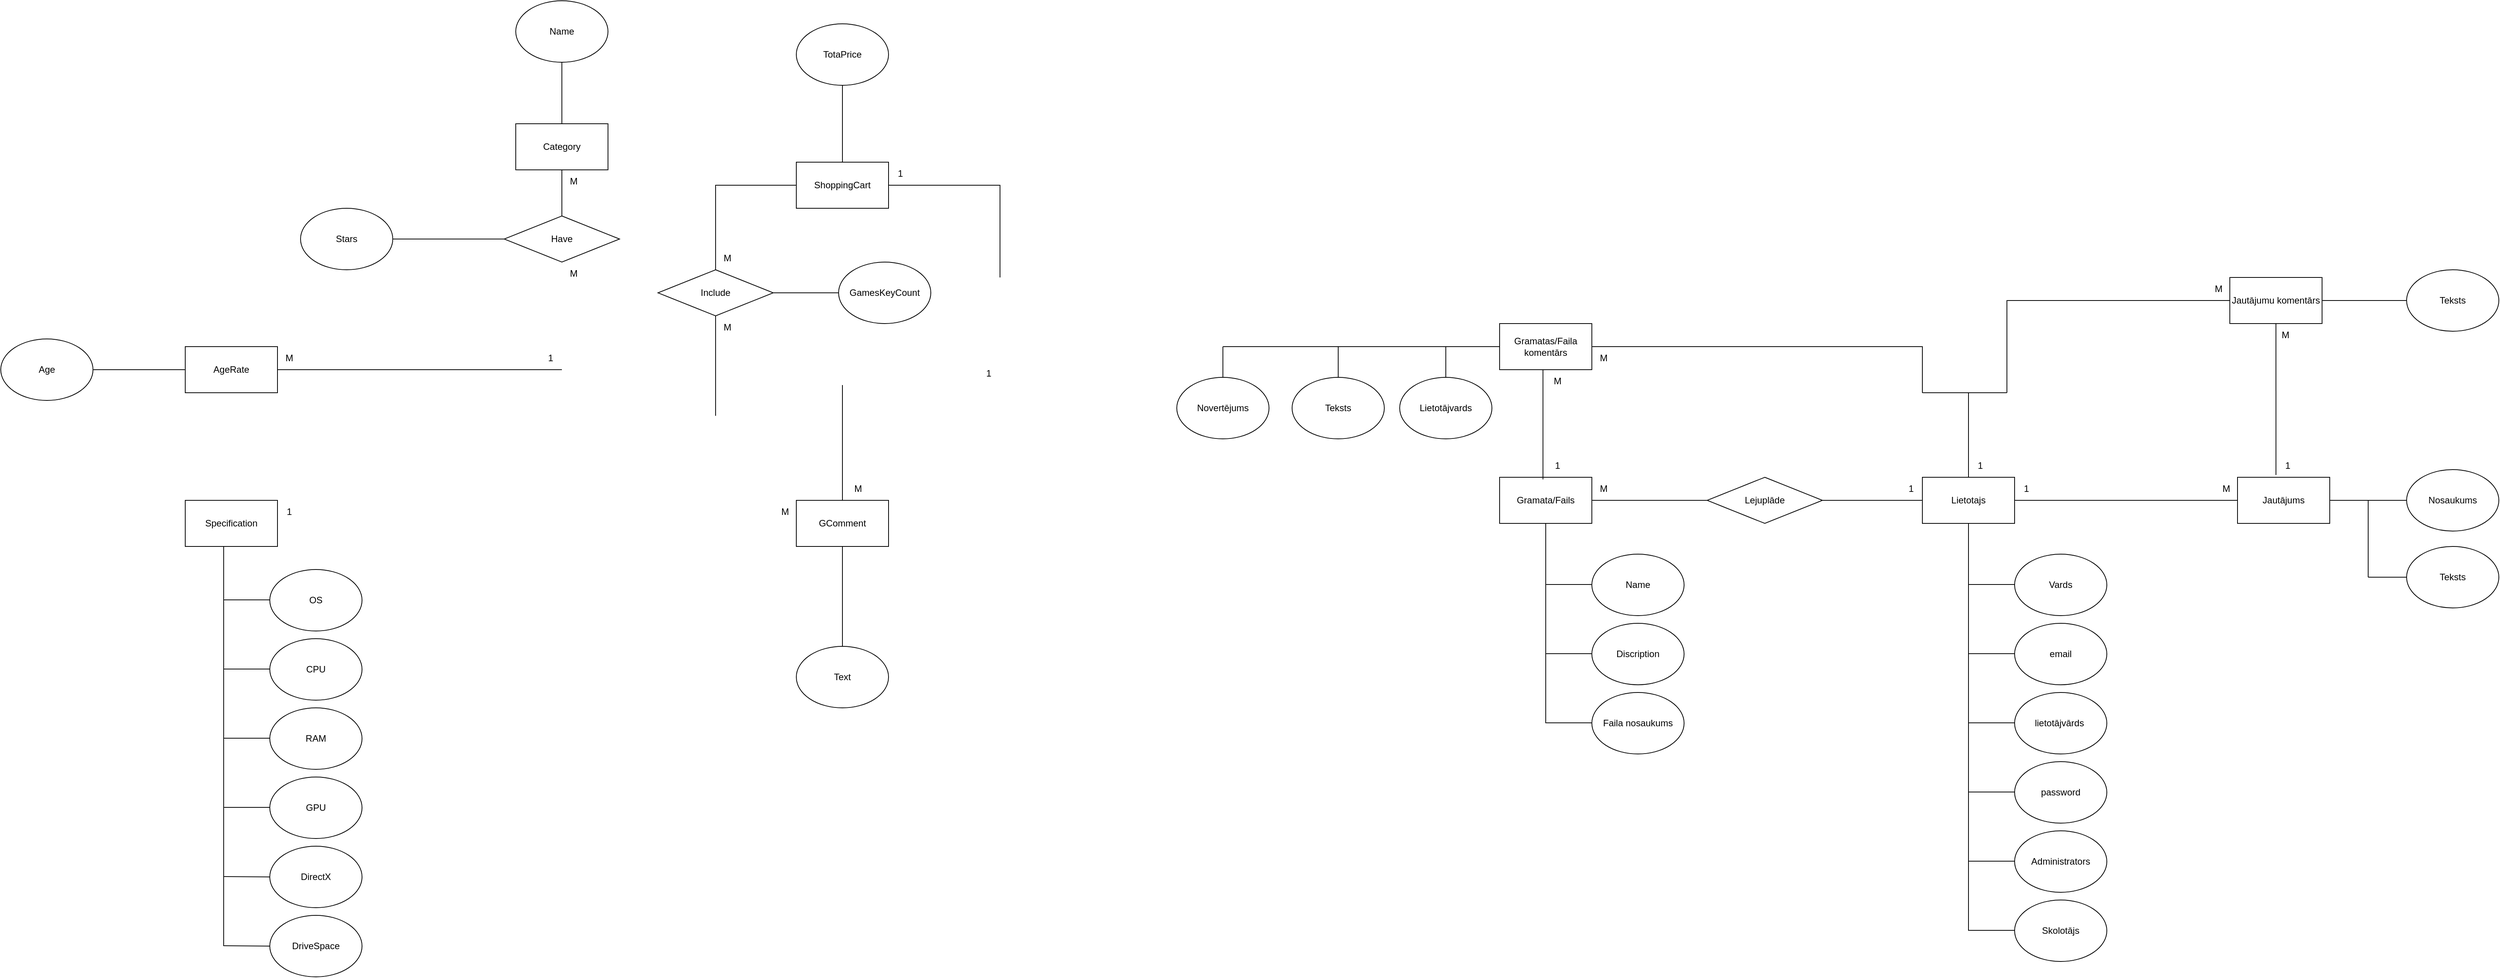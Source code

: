 <mxfile version="22.1.0" type="github">
  <diagram name="Страница — 1" id="zl32AqLXAHDdqQoyT2EN">
    <mxGraphModel dx="4036" dy="1891" grid="1" gridSize="10" guides="1" tooltips="1" connect="1" arrows="1" fold="1" page="1" pageScale="1" pageWidth="827" pageHeight="1169" math="0" shadow="0">
      <root>
        <mxCell id="0" />
        <mxCell id="1" parent="0" />
        <mxCell id="kFYqLt2y3ZUQdu_gal-k-1" value="Jautājumu komentārs" style="rounded=0;whiteSpace=wrap;html=1;" vertex="1" parent="1">
          <mxGeometry x="1160" y="130" width="120" height="60" as="geometry" />
        </mxCell>
        <mxCell id="kFYqLt2y3ZUQdu_gal-k-2" value="Jautājums" style="rounded=0;whiteSpace=wrap;html=1;" vertex="1" parent="1">
          <mxGeometry x="1170" y="390" width="120" height="60" as="geometry" />
        </mxCell>
        <mxCell id="kFYqLt2y3ZUQdu_gal-k-3" value="Gramata/Fails" style="rounded=0;whiteSpace=wrap;html=1;" vertex="1" parent="1">
          <mxGeometry x="210" y="390" width="120" height="60" as="geometry" />
        </mxCell>
        <mxCell id="kFYqLt2y3ZUQdu_gal-k-4" value="ShoppingCart" style="rounded=0;whiteSpace=wrap;html=1;" vertex="1" parent="1">
          <mxGeometry x="-705" y="-20" width="120" height="60" as="geometry" />
        </mxCell>
        <mxCell id="kFYqLt2y3ZUQdu_gal-k-5" value="Lietotajs" style="rounded=0;whiteSpace=wrap;html=1;" vertex="1" parent="1">
          <mxGeometry x="760" y="390" width="120" height="60" as="geometry" />
        </mxCell>
        <mxCell id="kFYqLt2y3ZUQdu_gal-k-6" value="Teksts" style="ellipse;whiteSpace=wrap;html=1;" vertex="1" parent="1">
          <mxGeometry x="1390" y="120" width="120" height="80" as="geometry" />
        </mxCell>
        <mxCell id="kFYqLt2y3ZUQdu_gal-k-7" value="" style="endArrow=none;html=1;rounded=0;exitX=1;exitY=0.5;exitDx=0;exitDy=0;" edge="1" parent="1" source="kFYqLt2y3ZUQdu_gal-k-1">
          <mxGeometry width="50" height="50" relative="1" as="geometry">
            <mxPoint x="1270" y="300" as="sourcePoint" />
            <mxPoint x="1390" y="160" as="targetPoint" />
          </mxGeometry>
        </mxCell>
        <mxCell id="kFYqLt2y3ZUQdu_gal-k-8" value="Nosaukums" style="ellipse;whiteSpace=wrap;html=1;" vertex="1" parent="1">
          <mxGeometry x="1390" y="380" width="120" height="80" as="geometry" />
        </mxCell>
        <mxCell id="kFYqLt2y3ZUQdu_gal-k-9" value="Teksts" style="ellipse;whiteSpace=wrap;html=1;" vertex="1" parent="1">
          <mxGeometry x="1390" y="480" width="120" height="80" as="geometry" />
        </mxCell>
        <mxCell id="kFYqLt2y3ZUQdu_gal-k-10" value="" style="endArrow=none;html=1;rounded=0;exitX=1;exitY=0.5;exitDx=0;exitDy=0;entryX=0;entryY=0.5;entryDx=0;entryDy=0;" edge="1" parent="1" source="kFYqLt2y3ZUQdu_gal-k-2">
          <mxGeometry width="50" height="50" relative="1" as="geometry">
            <mxPoint x="1270" y="560" as="sourcePoint" />
            <mxPoint x="1390" y="420" as="targetPoint" />
          </mxGeometry>
        </mxCell>
        <mxCell id="kFYqLt2y3ZUQdu_gal-k-11" value="" style="endArrow=none;html=1;rounded=0;" edge="1" parent="1">
          <mxGeometry width="50" height="50" relative="1" as="geometry">
            <mxPoint x="1340" y="420" as="sourcePoint" />
            <mxPoint x="1340" y="520" as="targetPoint" />
          </mxGeometry>
        </mxCell>
        <mxCell id="kFYqLt2y3ZUQdu_gal-k-12" value="" style="endArrow=none;html=1;rounded=0;entryX=0;entryY=0.5;entryDx=0;entryDy=0;" edge="1" parent="1" target="kFYqLt2y3ZUQdu_gal-k-9">
          <mxGeometry width="50" height="50" relative="1" as="geometry">
            <mxPoint x="1340" y="520" as="sourcePoint" />
            <mxPoint x="1400" y="530" as="targetPoint" />
          </mxGeometry>
        </mxCell>
        <mxCell id="kFYqLt2y3ZUQdu_gal-k-13" value="" style="endArrow=none;html=1;rounded=0;exitX=0.417;exitY=-0.05;exitDx=0;exitDy=0;exitPerimeter=0;entryX=0.5;entryY=1;entryDx=0;entryDy=0;" edge="1" parent="1" source="kFYqLt2y3ZUQdu_gal-k-2" target="kFYqLt2y3ZUQdu_gal-k-1">
          <mxGeometry width="50" height="50" relative="1" as="geometry">
            <mxPoint x="990" y="420" as="sourcePoint" />
            <mxPoint x="1220" y="320" as="targetPoint" />
          </mxGeometry>
        </mxCell>
        <mxCell id="kFYqLt2y3ZUQdu_gal-k-14" value="" style="endArrow=none;html=1;rounded=0;exitX=1;exitY=0.5;exitDx=0;exitDy=0;entryX=1;entryY=1;entryDx=0;entryDy=0;entryPerimeter=0;" edge="1" parent="1" source="kFYqLt2y3ZUQdu_gal-k-5" target="kFYqLt2y3ZUQdu_gal-k-74">
          <mxGeometry width="50" height="50" relative="1" as="geometry">
            <mxPoint x="890" y="340" as="sourcePoint" />
            <mxPoint x="1180" y="420" as="targetPoint" />
          </mxGeometry>
        </mxCell>
        <mxCell id="kFYqLt2y3ZUQdu_gal-k-15" value="" style="endArrow=none;html=1;rounded=0;exitX=0.5;exitY=0;exitDx=0;exitDy=0;" edge="1" parent="1" source="kFYqLt2y3ZUQdu_gal-k-5">
          <mxGeometry width="50" height="50" relative="1" as="geometry">
            <mxPoint x="840" y="280" as="sourcePoint" />
            <mxPoint x="760" y="280" as="targetPoint" />
            <Array as="points">
              <mxPoint x="820" y="280" />
            </Array>
          </mxGeometry>
        </mxCell>
        <mxCell id="kFYqLt2y3ZUQdu_gal-k-16" value="" style="endArrow=none;html=1;rounded=0;entryX=0;entryY=0.5;entryDx=0;entryDy=0;" edge="1" parent="1" target="kFYqLt2y3ZUQdu_gal-k-1">
          <mxGeometry width="50" height="50" relative="1" as="geometry">
            <mxPoint x="870" y="280" as="sourcePoint" />
            <mxPoint x="1080" y="260" as="targetPoint" />
            <Array as="points">
              <mxPoint x="870" y="160" />
            </Array>
          </mxGeometry>
        </mxCell>
        <mxCell id="kFYqLt2y3ZUQdu_gal-k-17" value="GComment" style="rounded=0;whiteSpace=wrap;html=1;" vertex="1" parent="1">
          <mxGeometry x="-705" y="420" width="120" height="60" as="geometry" />
        </mxCell>
        <mxCell id="kFYqLt2y3ZUQdu_gal-k-18" value="Text" style="ellipse;whiteSpace=wrap;html=1;" vertex="1" parent="1">
          <mxGeometry x="-705" y="610" width="120" height="80" as="geometry" />
        </mxCell>
        <mxCell id="kFYqLt2y3ZUQdu_gal-k-19" value="" style="endArrow=none;html=1;rounded=0;exitX=0.5;exitY=1;exitDx=0;exitDy=0;" edge="1" parent="1" source="kFYqLt2y3ZUQdu_gal-k-17">
          <mxGeometry width="50" height="50" relative="1" as="geometry">
            <mxPoint x="-595" y="590" as="sourcePoint" />
            <mxPoint x="-645" y="610" as="targetPoint" />
          </mxGeometry>
        </mxCell>
        <mxCell id="kFYqLt2y3ZUQdu_gal-k-20" value="Vards" style="ellipse;whiteSpace=wrap;html=1;" vertex="1" parent="1">
          <mxGeometry x="880" y="490" width="120" height="80" as="geometry" />
        </mxCell>
        <mxCell id="kFYqLt2y3ZUQdu_gal-k-21" value="email" style="ellipse;whiteSpace=wrap;html=1;" vertex="1" parent="1">
          <mxGeometry x="880" y="580" width="120" height="80" as="geometry" />
        </mxCell>
        <mxCell id="kFYqLt2y3ZUQdu_gal-k-22" value="lietotājvārds&amp;nbsp;" style="ellipse;whiteSpace=wrap;html=1;" vertex="1" parent="1">
          <mxGeometry x="880" y="670" width="120" height="80" as="geometry" />
        </mxCell>
        <mxCell id="kFYqLt2y3ZUQdu_gal-k-23" value="password" style="ellipse;whiteSpace=wrap;html=1;" vertex="1" parent="1">
          <mxGeometry x="880" y="760" width="120" height="80" as="geometry" />
        </mxCell>
        <mxCell id="kFYqLt2y3ZUQdu_gal-k-24" value="Administrators" style="ellipse;whiteSpace=wrap;html=1;" vertex="1" parent="1">
          <mxGeometry x="880" y="850" width="120" height="80" as="geometry" />
        </mxCell>
        <mxCell id="kFYqLt2y3ZUQdu_gal-k-25" value="Skolotājs" style="ellipse;whiteSpace=wrap;html=1;" vertex="1" parent="1">
          <mxGeometry x="880" y="940" width="120" height="80" as="geometry" />
        </mxCell>
        <mxCell id="kFYqLt2y3ZUQdu_gal-k-26" value="" style="endArrow=none;html=1;rounded=0;" edge="1" parent="1">
          <mxGeometry width="50" height="50" relative="1" as="geometry">
            <mxPoint x="820" y="980" as="sourcePoint" />
            <mxPoint x="820" y="450" as="targetPoint" />
          </mxGeometry>
        </mxCell>
        <mxCell id="kFYqLt2y3ZUQdu_gal-k-27" value="" style="endArrow=none;html=1;rounded=0;entryX=0;entryY=0.5;entryDx=0;entryDy=0;" edge="1" parent="1">
          <mxGeometry width="50" height="50" relative="1" as="geometry">
            <mxPoint x="820" y="529.5" as="sourcePoint" />
            <mxPoint x="880" y="529.5" as="targetPoint" />
          </mxGeometry>
        </mxCell>
        <mxCell id="kFYqLt2y3ZUQdu_gal-k-28" value="" style="endArrow=none;html=1;rounded=0;entryX=0;entryY=0.5;entryDx=0;entryDy=0;" edge="1" parent="1">
          <mxGeometry width="50" height="50" relative="1" as="geometry">
            <mxPoint x="820" y="619.5" as="sourcePoint" />
            <mxPoint x="880" y="619.5" as="targetPoint" />
          </mxGeometry>
        </mxCell>
        <mxCell id="kFYqLt2y3ZUQdu_gal-k-29" value="" style="endArrow=none;html=1;rounded=0;entryX=0;entryY=0.5;entryDx=0;entryDy=0;" edge="1" parent="1">
          <mxGeometry width="50" height="50" relative="1" as="geometry">
            <mxPoint x="820" y="709.5" as="sourcePoint" />
            <mxPoint x="880" y="709.5" as="targetPoint" />
          </mxGeometry>
        </mxCell>
        <mxCell id="kFYqLt2y3ZUQdu_gal-k-30" value="" style="endArrow=none;html=1;rounded=0;entryX=0;entryY=0.5;entryDx=0;entryDy=0;" edge="1" parent="1">
          <mxGeometry width="50" height="50" relative="1" as="geometry">
            <mxPoint x="820" y="799.5" as="sourcePoint" />
            <mxPoint x="880" y="799.5" as="targetPoint" />
          </mxGeometry>
        </mxCell>
        <mxCell id="kFYqLt2y3ZUQdu_gal-k-31" value="" style="endArrow=none;html=1;rounded=0;entryX=0;entryY=0.5;entryDx=0;entryDy=0;" edge="1" parent="1">
          <mxGeometry width="50" height="50" relative="1" as="geometry">
            <mxPoint x="820" y="889.5" as="sourcePoint" />
            <mxPoint x="880" y="889.5" as="targetPoint" />
          </mxGeometry>
        </mxCell>
        <mxCell id="kFYqLt2y3ZUQdu_gal-k-32" value="" style="endArrow=none;html=1;rounded=0;entryX=0;entryY=0.5;entryDx=0;entryDy=0;" edge="1" parent="1">
          <mxGeometry width="50" height="50" relative="1" as="geometry">
            <mxPoint x="820" y="979.5" as="sourcePoint" />
            <mxPoint x="880" y="979.5" as="targetPoint" />
          </mxGeometry>
        </mxCell>
        <mxCell id="kFYqLt2y3ZUQdu_gal-k-34" value="" style="endArrow=none;html=1;rounded=0;" edge="1" parent="1" target="kFYqLt2y3ZUQdu_gal-k-17">
          <mxGeometry width="50" height="50" relative="1" as="geometry">
            <mxPoint x="-645" y="270" as="sourcePoint" />
            <mxPoint x="-484" y="340" as="targetPoint" />
          </mxGeometry>
        </mxCell>
        <mxCell id="kFYqLt2y3ZUQdu_gal-k-35" value="Name" style="ellipse;whiteSpace=wrap;html=1;" vertex="1" parent="1">
          <mxGeometry x="330" y="490" width="120" height="80" as="geometry" />
        </mxCell>
        <mxCell id="kFYqLt2y3ZUQdu_gal-k-36" value="Discription" style="ellipse;whiteSpace=wrap;html=1;" vertex="1" parent="1">
          <mxGeometry x="330" y="580" width="120" height="80" as="geometry" />
        </mxCell>
        <mxCell id="kFYqLt2y3ZUQdu_gal-k-37" value="Faila nosaukums" style="ellipse;whiteSpace=wrap;html=1;" vertex="1" parent="1">
          <mxGeometry x="330" y="670" width="120" height="80" as="geometry" />
        </mxCell>
        <mxCell id="kFYqLt2y3ZUQdu_gal-k-40" value="" style="endArrow=none;html=1;rounded=0;entryX=0.5;entryY=1;entryDx=0;entryDy=0;" edge="1" parent="1" target="kFYqLt2y3ZUQdu_gal-k-3">
          <mxGeometry width="50" height="50" relative="1" as="geometry">
            <mxPoint x="270" y="710" as="sourcePoint" />
            <mxPoint x="270" y="450" as="targetPoint" />
          </mxGeometry>
        </mxCell>
        <mxCell id="kFYqLt2y3ZUQdu_gal-k-41" value="" style="endArrow=none;html=1;rounded=0;entryX=0;entryY=0.5;entryDx=0;entryDy=0;" edge="1" parent="1">
          <mxGeometry width="50" height="50" relative="1" as="geometry">
            <mxPoint x="270" y="529.5" as="sourcePoint" />
            <mxPoint x="330" y="529.5" as="targetPoint" />
          </mxGeometry>
        </mxCell>
        <mxCell id="kFYqLt2y3ZUQdu_gal-k-42" value="" style="endArrow=none;html=1;rounded=0;entryX=0;entryY=0.5;entryDx=0;entryDy=0;" edge="1" parent="1">
          <mxGeometry width="50" height="50" relative="1" as="geometry">
            <mxPoint x="270" y="619.5" as="sourcePoint" />
            <mxPoint x="330" y="619.5" as="targetPoint" />
          </mxGeometry>
        </mxCell>
        <mxCell id="kFYqLt2y3ZUQdu_gal-k-43" value="" style="endArrow=none;html=1;rounded=0;entryX=0;entryY=0.5;entryDx=0;entryDy=0;" edge="1" parent="1">
          <mxGeometry width="50" height="50" relative="1" as="geometry">
            <mxPoint x="270" y="709.5" as="sourcePoint" />
            <mxPoint x="330" y="709.5" as="targetPoint" />
          </mxGeometry>
        </mxCell>
        <mxCell id="kFYqLt2y3ZUQdu_gal-k-47" value="Category" style="rounded=0;whiteSpace=wrap;html=1;" vertex="1" parent="1">
          <mxGeometry x="-1070" y="-70" width="120" height="60" as="geometry" />
        </mxCell>
        <mxCell id="kFYqLt2y3ZUQdu_gal-k-48" value="AgeRate" style="rounded=0;whiteSpace=wrap;html=1;" vertex="1" parent="1">
          <mxGeometry x="-1500" y="220" width="120" height="60" as="geometry" />
        </mxCell>
        <mxCell id="kFYqLt2y3ZUQdu_gal-k-49" value="Specification" style="rounded=0;whiteSpace=wrap;html=1;" vertex="1" parent="1">
          <mxGeometry x="-1500" y="420" width="120" height="60" as="geometry" />
        </mxCell>
        <mxCell id="kFYqLt2y3ZUQdu_gal-k-50" value="OS" style="ellipse;whiteSpace=wrap;html=1;" vertex="1" parent="1">
          <mxGeometry x="-1390" y="510" width="120" height="80" as="geometry" />
        </mxCell>
        <mxCell id="kFYqLt2y3ZUQdu_gal-k-51" value="CPU" style="ellipse;whiteSpace=wrap;html=1;" vertex="1" parent="1">
          <mxGeometry x="-1390" y="600" width="120" height="80" as="geometry" />
        </mxCell>
        <mxCell id="kFYqLt2y3ZUQdu_gal-k-52" value="RAM" style="ellipse;whiteSpace=wrap;html=1;" vertex="1" parent="1">
          <mxGeometry x="-1390" y="690" width="120" height="80" as="geometry" />
        </mxCell>
        <mxCell id="kFYqLt2y3ZUQdu_gal-k-53" value="GPU" style="ellipse;whiteSpace=wrap;html=1;" vertex="1" parent="1">
          <mxGeometry x="-1390" y="780" width="120" height="80" as="geometry" />
        </mxCell>
        <mxCell id="kFYqLt2y3ZUQdu_gal-k-54" value="DirectX" style="ellipse;whiteSpace=wrap;html=1;" vertex="1" parent="1">
          <mxGeometry x="-1390" y="870" width="120" height="80" as="geometry" />
        </mxCell>
        <mxCell id="kFYqLt2y3ZUQdu_gal-k-55" value="" style="endArrow=none;html=1;rounded=0;" edge="1" parent="1">
          <mxGeometry width="50" height="50" relative="1" as="geometry">
            <mxPoint x="-1450" y="1000" as="sourcePoint" />
            <mxPoint x="-1450" y="480" as="targetPoint" />
          </mxGeometry>
        </mxCell>
        <mxCell id="kFYqLt2y3ZUQdu_gal-k-56" value="" style="endArrow=none;html=1;rounded=0;entryX=0;entryY=0.5;entryDx=0;entryDy=0;" edge="1" parent="1">
          <mxGeometry width="50" height="50" relative="1" as="geometry">
            <mxPoint x="-1450" y="549.5" as="sourcePoint" />
            <mxPoint x="-1390" y="549.5" as="targetPoint" />
          </mxGeometry>
        </mxCell>
        <mxCell id="kFYqLt2y3ZUQdu_gal-k-57" value="" style="endArrow=none;html=1;rounded=0;entryX=0;entryY=0.5;entryDx=0;entryDy=0;" edge="1" parent="1">
          <mxGeometry width="50" height="50" relative="1" as="geometry">
            <mxPoint x="-1450" y="639.5" as="sourcePoint" />
            <mxPoint x="-1390" y="639.5" as="targetPoint" />
          </mxGeometry>
        </mxCell>
        <mxCell id="kFYqLt2y3ZUQdu_gal-k-58" value="" style="endArrow=none;html=1;rounded=0;entryX=0;entryY=0.5;entryDx=0;entryDy=0;" edge="1" parent="1">
          <mxGeometry width="50" height="50" relative="1" as="geometry">
            <mxPoint x="-1450" y="729.5" as="sourcePoint" />
            <mxPoint x="-1390" y="729.5" as="targetPoint" />
          </mxGeometry>
        </mxCell>
        <mxCell id="kFYqLt2y3ZUQdu_gal-k-59" value="" style="endArrow=none;html=1;rounded=0;entryX=0;entryY=0.5;entryDx=0;entryDy=0;" edge="1" parent="1">
          <mxGeometry width="50" height="50" relative="1" as="geometry">
            <mxPoint x="-1450" y="819.5" as="sourcePoint" />
            <mxPoint x="-1390" y="819.5" as="targetPoint" />
          </mxGeometry>
        </mxCell>
        <mxCell id="kFYqLt2y3ZUQdu_gal-k-60" value="" style="endArrow=none;html=1;rounded=0;entryX=0;entryY=0.5;entryDx=0;entryDy=0;" edge="1" parent="1">
          <mxGeometry width="50" height="50" relative="1" as="geometry">
            <mxPoint x="-1450" y="909.5" as="sourcePoint" />
            <mxPoint x="-1390" y="910" as="targetPoint" />
          </mxGeometry>
        </mxCell>
        <mxCell id="kFYqLt2y3ZUQdu_gal-k-61" value="DriveSpace" style="ellipse;whiteSpace=wrap;html=1;" vertex="1" parent="1">
          <mxGeometry x="-1390" y="960" width="120" height="80" as="geometry" />
        </mxCell>
        <mxCell id="kFYqLt2y3ZUQdu_gal-k-62" value="" style="endArrow=none;html=1;rounded=0;entryX=0;entryY=0.5;entryDx=0;entryDy=0;" edge="1" parent="1">
          <mxGeometry width="50" height="50" relative="1" as="geometry">
            <mxPoint x="-1450" y="999.5" as="sourcePoint" />
            <mxPoint x="-1390" y="1000" as="targetPoint" />
          </mxGeometry>
        </mxCell>
        <mxCell id="kFYqLt2y3ZUQdu_gal-k-64" value="Age" style="ellipse;whiteSpace=wrap;html=1;" vertex="1" parent="1">
          <mxGeometry x="-1740" y="210" width="120" height="80" as="geometry" />
        </mxCell>
        <mxCell id="kFYqLt2y3ZUQdu_gal-k-65" value="" style="endArrow=none;html=1;rounded=0;exitX=0;exitY=0.5;exitDx=0;exitDy=0;" edge="1" parent="1" source="kFYqLt2y3ZUQdu_gal-k-48">
          <mxGeometry width="50" height="50" relative="1" as="geometry">
            <mxPoint x="-1840" y="250" as="sourcePoint" />
            <mxPoint x="-1620" y="250" as="targetPoint" />
          </mxGeometry>
        </mxCell>
        <mxCell id="kFYqLt2y3ZUQdu_gal-k-67" value="" style="endArrow=none;html=1;rounded=0;" edge="1" parent="1" source="kFYqLt2y3ZUQdu_gal-k-48">
          <mxGeometry width="50" height="50" relative="1" as="geometry">
            <mxPoint x="-1160" y="250" as="sourcePoint" />
            <mxPoint x="-1010" y="250" as="targetPoint" />
          </mxGeometry>
        </mxCell>
        <mxCell id="kFYqLt2y3ZUQdu_gal-k-68" value="Have" style="rhombus;whiteSpace=wrap;html=1;" vertex="1" parent="1">
          <mxGeometry x="-1085" y="50" width="150" height="60" as="geometry" />
        </mxCell>
        <mxCell id="kFYqLt2y3ZUQdu_gal-k-69" value="" style="endArrow=none;html=1;rounded=0;entryX=0.5;entryY=1;entryDx=0;entryDy=0;exitX=0.5;exitY=0;exitDx=0;exitDy=0;" edge="1" parent="1" source="kFYqLt2y3ZUQdu_gal-k-68" target="kFYqLt2y3ZUQdu_gal-k-47">
          <mxGeometry width="50" height="50" relative="1" as="geometry">
            <mxPoint x="-925" y="170" as="sourcePoint" />
            <mxPoint x="-855" y="170" as="targetPoint" />
          </mxGeometry>
        </mxCell>
        <mxCell id="kFYqLt2y3ZUQdu_gal-k-70" value="Name" style="ellipse;whiteSpace=wrap;html=1;" vertex="1" parent="1">
          <mxGeometry x="-1070" y="-230" width="120" height="80" as="geometry" />
        </mxCell>
        <mxCell id="kFYqLt2y3ZUQdu_gal-k-71" value="" style="endArrow=none;html=1;rounded=0;entryX=0.5;entryY=1;entryDx=0;entryDy=0;exitX=0.5;exitY=0;exitDx=0;exitDy=0;" edge="1" parent="1" source="kFYqLt2y3ZUQdu_gal-k-47">
          <mxGeometry width="50" height="50" relative="1" as="geometry">
            <mxPoint x="-970" y="-80" as="sourcePoint" />
            <mxPoint x="-1010.0" y="-150" as="targetPoint" />
          </mxGeometry>
        </mxCell>
        <mxCell id="kFYqLt2y3ZUQdu_gal-k-72" value="TotaPrice" style="ellipse;whiteSpace=wrap;html=1;" vertex="1" parent="1">
          <mxGeometry x="-705" y="-200" width="120" height="80" as="geometry" />
        </mxCell>
        <mxCell id="kFYqLt2y3ZUQdu_gal-k-73" value="1" style="text;html=1;align=center;verticalAlign=middle;resizable=0;points=[];autosize=1;strokeColor=none;fillColor=none;" vertex="1" parent="1">
          <mxGeometry x="880" y="390" width="30" height="30" as="geometry" />
        </mxCell>
        <mxCell id="kFYqLt2y3ZUQdu_gal-k-74" value="M" style="text;html=1;align=center;verticalAlign=middle;resizable=0;points=[];autosize=1;strokeColor=none;fillColor=none;" vertex="1" parent="1">
          <mxGeometry x="1140" y="390" width="30" height="30" as="geometry" />
        </mxCell>
        <mxCell id="kFYqLt2y3ZUQdu_gal-k-75" value="M" style="text;html=1;align=center;verticalAlign=middle;resizable=0;points=[];autosize=1;strokeColor=none;fillColor=none;" vertex="1" parent="1">
          <mxGeometry x="1217" y="190" width="30" height="30" as="geometry" />
        </mxCell>
        <mxCell id="kFYqLt2y3ZUQdu_gal-k-76" value="1" style="text;html=1;align=center;verticalAlign=middle;resizable=0;points=[];autosize=1;strokeColor=none;fillColor=none;" vertex="1" parent="1">
          <mxGeometry x="1220" y="360" width="30" height="30" as="geometry" />
        </mxCell>
        <mxCell id="kFYqLt2y3ZUQdu_gal-k-77" value="M" style="text;html=1;align=center;verticalAlign=middle;resizable=0;points=[];autosize=1;strokeColor=none;fillColor=none;" vertex="1" parent="1">
          <mxGeometry x="1130" y="130" width="30" height="30" as="geometry" />
        </mxCell>
        <mxCell id="kFYqLt2y3ZUQdu_gal-k-78" value="1" style="text;html=1;align=center;verticalAlign=middle;resizable=0;points=[];autosize=1;strokeColor=none;fillColor=none;" vertex="1" parent="1">
          <mxGeometry x="-470" y="240" width="30" height="30" as="geometry" />
        </mxCell>
        <mxCell id="kFYqLt2y3ZUQdu_gal-k-79" value="M" style="text;html=1;align=center;verticalAlign=middle;resizable=0;points=[];autosize=1;strokeColor=none;fillColor=none;" vertex="1" parent="1">
          <mxGeometry x="-640" y="390" width="30" height="30" as="geometry" />
        </mxCell>
        <mxCell id="kFYqLt2y3ZUQdu_gal-k-80" value="M" style="text;html=1;align=center;verticalAlign=middle;resizable=0;points=[];autosize=1;strokeColor=none;fillColor=none;" vertex="1" parent="1">
          <mxGeometry x="-735" y="420" width="30" height="30" as="geometry" />
        </mxCell>
        <mxCell id="kFYqLt2y3ZUQdu_gal-k-81" value="1" style="text;html=1;align=center;verticalAlign=middle;resizable=0;points=[];autosize=1;strokeColor=none;fillColor=none;" vertex="1" parent="1">
          <mxGeometry x="730" y="390" width="30" height="30" as="geometry" />
        </mxCell>
        <mxCell id="kFYqLt2y3ZUQdu_gal-k-83" value="1" style="text;html=1;align=center;verticalAlign=middle;resizable=0;points=[];autosize=1;strokeColor=none;fillColor=none;" vertex="1" parent="1">
          <mxGeometry x="-1380" y="420" width="30" height="30" as="geometry" />
        </mxCell>
        <mxCell id="kFYqLt2y3ZUQdu_gal-k-84" value="M" style="text;html=1;align=center;verticalAlign=middle;resizable=0;points=[];autosize=1;strokeColor=none;fillColor=none;" vertex="1" parent="1">
          <mxGeometry x="-1380" y="220" width="30" height="30" as="geometry" />
        </mxCell>
        <mxCell id="kFYqLt2y3ZUQdu_gal-k-85" value="1" style="text;html=1;align=center;verticalAlign=middle;resizable=0;points=[];autosize=1;strokeColor=none;fillColor=none;" vertex="1" parent="1">
          <mxGeometry x="-1040" y="220" width="30" height="30" as="geometry" />
        </mxCell>
        <mxCell id="kFYqLt2y3ZUQdu_gal-k-86" value="M" style="text;html=1;align=center;verticalAlign=middle;resizable=0;points=[];autosize=1;strokeColor=none;fillColor=none;" vertex="1" parent="1">
          <mxGeometry x="-1010" y="110" width="30" height="30" as="geometry" />
        </mxCell>
        <mxCell id="kFYqLt2y3ZUQdu_gal-k-87" value="M" style="text;html=1;align=center;verticalAlign=middle;resizable=0;points=[];autosize=1;strokeColor=none;fillColor=none;" vertex="1" parent="1">
          <mxGeometry x="-1010" y="-10" width="30" height="30" as="geometry" />
        </mxCell>
        <mxCell id="kFYqLt2y3ZUQdu_gal-k-88" value="Include" style="rhombus;whiteSpace=wrap;html=1;" vertex="1" parent="1">
          <mxGeometry x="-885" y="120" width="150" height="60" as="geometry" />
        </mxCell>
        <mxCell id="kFYqLt2y3ZUQdu_gal-k-89" value="" style="endArrow=none;html=1;rounded=0;entryX=0.5;entryY=1;entryDx=0;entryDy=0;exitX=0.5;exitY=0;exitDx=0;exitDy=0;" edge="1" parent="1" source="kFYqLt2y3ZUQdu_gal-k-4">
          <mxGeometry width="50" height="50" relative="1" as="geometry">
            <mxPoint x="-586" y="-50" as="sourcePoint" />
            <mxPoint x="-645" y="-120" as="targetPoint" />
          </mxGeometry>
        </mxCell>
        <mxCell id="kFYqLt2y3ZUQdu_gal-k-90" value="" style="endArrow=none;html=1;rounded=0;exitX=1;exitY=0.5;exitDx=0;exitDy=0;" edge="1" parent="1" source="kFYqLt2y3ZUQdu_gal-k-4">
          <mxGeometry width="50" height="50" relative="1" as="geometry">
            <mxPoint x="-370" y="20" as="sourcePoint" />
            <mxPoint x="-440" y="130" as="targetPoint" />
            <Array as="points">
              <mxPoint x="-440" y="10" />
            </Array>
          </mxGeometry>
        </mxCell>
        <mxCell id="kFYqLt2y3ZUQdu_gal-k-92" value="" style="endArrow=none;html=1;rounded=0;entryX=0.5;entryY=1;entryDx=0;entryDy=0;" edge="1" parent="1" target="kFYqLt2y3ZUQdu_gal-k-88">
          <mxGeometry width="50" height="50" relative="1" as="geometry">
            <mxPoint x="-810" y="310" as="sourcePoint" />
            <mxPoint x="-760" y="160" as="targetPoint" />
          </mxGeometry>
        </mxCell>
        <mxCell id="kFYqLt2y3ZUQdu_gal-k-93" value="M" style="text;html=1;align=center;verticalAlign=middle;resizable=0;points=[];autosize=1;strokeColor=none;fillColor=none;" vertex="1" parent="1">
          <mxGeometry x="-810" y="180" width="30" height="30" as="geometry" />
        </mxCell>
        <mxCell id="kFYqLt2y3ZUQdu_gal-k-94" value="" style="endArrow=none;html=1;rounded=0;exitX=0;exitY=0.5;exitDx=0;exitDy=0;entryX=0.5;entryY=0;entryDx=0;entryDy=0;" edge="1" parent="1" source="kFYqLt2y3ZUQdu_gal-k-4" target="kFYqLt2y3ZUQdu_gal-k-88">
          <mxGeometry width="50" height="50" relative="1" as="geometry">
            <mxPoint x="-780" y="9" as="sourcePoint" />
            <mxPoint x="-910" y="9" as="targetPoint" />
            <Array as="points">
              <mxPoint x="-810" y="10" />
            </Array>
          </mxGeometry>
        </mxCell>
        <mxCell id="kFYqLt2y3ZUQdu_gal-k-95" value="M" style="text;html=1;align=center;verticalAlign=middle;resizable=0;points=[];autosize=1;strokeColor=none;fillColor=none;" vertex="1" parent="1">
          <mxGeometry x="-810" y="90" width="30" height="30" as="geometry" />
        </mxCell>
        <mxCell id="kFYqLt2y3ZUQdu_gal-k-96" value="" style="endArrow=none;html=1;rounded=0;entryX=0;entryY=0.5;entryDx=0;entryDy=0;exitX=1;exitY=0.5;exitDx=0;exitDy=0;" edge="1" parent="1" source="kFYqLt2y3ZUQdu_gal-k-99" target="kFYqLt2y3ZUQdu_gal-k-68">
          <mxGeometry width="50" height="50" relative="1" as="geometry">
            <mxPoint x="-1220" y="80" as="sourcePoint" />
            <mxPoint x="-1130" y="79.5" as="targetPoint" />
          </mxGeometry>
        </mxCell>
        <mxCell id="kFYqLt2y3ZUQdu_gal-k-97" value="" style="endArrow=none;html=1;rounded=0;exitX=1;exitY=0.5;exitDx=0;exitDy=0;entryX=0;entryY=0.5;entryDx=0;entryDy=0;" edge="1" parent="1" source="kFYqLt2y3ZUQdu_gal-k-88" target="kFYqLt2y3ZUQdu_gal-k-98">
          <mxGeometry width="50" height="50" relative="1" as="geometry">
            <mxPoint x="-712.5" y="149.5" as="sourcePoint" />
            <mxPoint x="-650" y="150" as="targetPoint" />
          </mxGeometry>
        </mxCell>
        <mxCell id="kFYqLt2y3ZUQdu_gal-k-98" value="GamesKeyCount" style="ellipse;whiteSpace=wrap;html=1;" vertex="1" parent="1">
          <mxGeometry x="-650" y="110" width="120" height="80" as="geometry" />
        </mxCell>
        <mxCell id="kFYqLt2y3ZUQdu_gal-k-99" value="Stars" style="ellipse;whiteSpace=wrap;html=1;" vertex="1" parent="1">
          <mxGeometry x="-1350" y="40" width="120" height="80" as="geometry" />
        </mxCell>
        <mxCell id="kFYqLt2y3ZUQdu_gal-k-100" value="1" style="text;html=1;align=center;verticalAlign=middle;resizable=0;points=[];autosize=1;strokeColor=none;fillColor=none;" vertex="1" parent="1">
          <mxGeometry x="820" y="360" width="30" height="30" as="geometry" />
        </mxCell>
        <mxCell id="kFYqLt2y3ZUQdu_gal-k-101" value="1" style="text;html=1;align=center;verticalAlign=middle;resizable=0;points=[];autosize=1;strokeColor=none;fillColor=none;" vertex="1" parent="1">
          <mxGeometry x="-585" y="-20" width="30" height="30" as="geometry" />
        </mxCell>
        <mxCell id="kFYqLt2y3ZUQdu_gal-k-102" value="" style="endArrow=none;html=1;rounded=0;" edge="1" parent="1">
          <mxGeometry width="50" height="50" relative="1" as="geometry">
            <mxPoint x="820" y="280" as="sourcePoint" />
            <mxPoint x="870" y="280" as="targetPoint" />
          </mxGeometry>
        </mxCell>
        <mxCell id="kFYqLt2y3ZUQdu_gal-k-103" value="" style="endArrow=none;html=1;rounded=0;entryX=0;entryY=0.5;entryDx=0;entryDy=0;exitX=1;exitY=0.5;exitDx=0;exitDy=0;" edge="1" parent="1" source="kFYqLt2y3ZUQdu_gal-k-106" target="kFYqLt2y3ZUQdu_gal-k-5">
          <mxGeometry width="50" height="50" relative="1" as="geometry">
            <mxPoint x="540" y="420" as="sourcePoint" />
            <mxPoint x="730" y="410" as="targetPoint" />
          </mxGeometry>
        </mxCell>
        <mxCell id="kFYqLt2y3ZUQdu_gal-k-106" value="Lejuplāde" style="rhombus;whiteSpace=wrap;html=1;" vertex="1" parent="1">
          <mxGeometry x="480" y="390" width="150" height="60" as="geometry" />
        </mxCell>
        <mxCell id="kFYqLt2y3ZUQdu_gal-k-107" value="M" style="text;html=1;align=center;verticalAlign=middle;resizable=0;points=[];autosize=1;strokeColor=none;fillColor=none;" vertex="1" parent="1">
          <mxGeometry x="270" y="250" width="30" height="30" as="geometry" />
        </mxCell>
        <mxCell id="kFYqLt2y3ZUQdu_gal-k-108" value="" style="endArrow=none;html=1;rounded=0;entryX=0;entryY=0.5;entryDx=0;entryDy=0;exitX=1;exitY=0.5;exitDx=0;exitDy=0;" edge="1" parent="1" source="kFYqLt2y3ZUQdu_gal-k-3" target="kFYqLt2y3ZUQdu_gal-k-106">
          <mxGeometry width="50" height="50" relative="1" as="geometry">
            <mxPoint x="490" y="479.05" as="sourcePoint" />
            <mxPoint x="715" y="479.05" as="targetPoint" />
          </mxGeometry>
        </mxCell>
        <mxCell id="kFYqLt2y3ZUQdu_gal-k-109" value="Gramatas/Faila&lt;br&gt;komentārs" style="rounded=0;whiteSpace=wrap;html=1;" vertex="1" parent="1">
          <mxGeometry x="210" y="190" width="120" height="60" as="geometry" />
        </mxCell>
        <mxCell id="kFYqLt2y3ZUQdu_gal-k-110" value="Lietotājvards" style="ellipse;whiteSpace=wrap;html=1;" vertex="1" parent="1">
          <mxGeometry x="80" y="260" width="120" height="80" as="geometry" />
        </mxCell>
        <mxCell id="kFYqLt2y3ZUQdu_gal-k-111" value="Teksts" style="ellipse;whiteSpace=wrap;html=1;" vertex="1" parent="1">
          <mxGeometry x="-60" y="260" width="120" height="80" as="geometry" />
        </mxCell>
        <mxCell id="kFYqLt2y3ZUQdu_gal-k-112" value="Novertējums" style="ellipse;whiteSpace=wrap;html=1;" vertex="1" parent="1">
          <mxGeometry x="-210" y="260" width="120" height="80" as="geometry" />
        </mxCell>
        <mxCell id="kFYqLt2y3ZUQdu_gal-k-113" value="" style="endArrow=none;html=1;rounded=0;entryX=0;entryY=0.5;entryDx=0;entryDy=0;" edge="1" parent="1" target="kFYqLt2y3ZUQdu_gal-k-109">
          <mxGeometry width="50" height="50" relative="1" as="geometry">
            <mxPoint x="-150" y="220" as="sourcePoint" />
            <mxPoint x="270" y="250" as="targetPoint" />
          </mxGeometry>
        </mxCell>
        <mxCell id="kFYqLt2y3ZUQdu_gal-k-114" value="" style="endArrow=none;html=1;rounded=0;entryX=0.5;entryY=0;entryDx=0;entryDy=0;" edge="1" parent="1" target="kFYqLt2y3ZUQdu_gal-k-110">
          <mxGeometry width="50" height="50" relative="1" as="geometry">
            <mxPoint x="140" y="220" as="sourcePoint" />
            <mxPoint x="330" y="329.5" as="targetPoint" />
          </mxGeometry>
        </mxCell>
        <mxCell id="kFYqLt2y3ZUQdu_gal-k-115" value="" style="endArrow=none;html=1;rounded=0;entryX=0.5;entryY=0;entryDx=0;entryDy=0;" edge="1" parent="1" target="kFYqLt2y3ZUQdu_gal-k-111">
          <mxGeometry width="50" height="50" relative="1" as="geometry">
            <mxPoint y="220" as="sourcePoint" />
            <mxPoint x="330" y="419.5" as="targetPoint" />
          </mxGeometry>
        </mxCell>
        <mxCell id="kFYqLt2y3ZUQdu_gal-k-116" value="" style="endArrow=none;html=1;rounded=0;entryX=0.5;entryY=0;entryDx=0;entryDy=0;" edge="1" parent="1" target="kFYqLt2y3ZUQdu_gal-k-112">
          <mxGeometry width="50" height="50" relative="1" as="geometry">
            <mxPoint x="-150" y="220" as="sourcePoint" />
            <mxPoint x="330" y="509.5" as="targetPoint" />
          </mxGeometry>
        </mxCell>
        <mxCell id="kFYqLt2y3ZUQdu_gal-k-118" value="" style="endArrow=none;html=1;rounded=0;exitX=1;exitY=0.5;exitDx=0;exitDy=0;" edge="1" parent="1" source="kFYqLt2y3ZUQdu_gal-k-109">
          <mxGeometry width="50" height="50" relative="1" as="geometry">
            <mxPoint x="490" y="279.05" as="sourcePoint" />
            <mxPoint x="760" y="280" as="targetPoint" />
            <Array as="points">
              <mxPoint x="760" y="220" />
            </Array>
          </mxGeometry>
        </mxCell>
        <mxCell id="kFYqLt2y3ZUQdu_gal-k-130" value="1" style="text;html=1;align=center;verticalAlign=middle;resizable=0;points=[];autosize=1;strokeColor=none;fillColor=none;" vertex="1" parent="1">
          <mxGeometry x="270" y="360" width="30" height="30" as="geometry" />
        </mxCell>
        <mxCell id="kFYqLt2y3ZUQdu_gal-k-132" value="" style="endArrow=none;html=1;rounded=0;entryX=0.47;entryY=0.046;entryDx=0;entryDy=0;exitX=0.47;exitY=1.009;exitDx=0;exitDy=0;exitPerimeter=0;entryPerimeter=0;" edge="1" parent="1" source="kFYqLt2y3ZUQdu_gal-k-109" target="kFYqLt2y3ZUQdu_gal-k-3">
          <mxGeometry width="50" height="50" relative="1" as="geometry">
            <mxPoint x="310" y="330" as="sourcePoint" />
            <mxPoint x="365" y="330" as="targetPoint" />
          </mxGeometry>
        </mxCell>
        <mxCell id="kFYqLt2y3ZUQdu_gal-k-133" value="M" style="text;html=1;align=center;verticalAlign=middle;resizable=0;points=[];autosize=1;strokeColor=none;fillColor=none;" vertex="1" parent="1">
          <mxGeometry x="330" y="390" width="30" height="30" as="geometry" />
        </mxCell>
        <mxCell id="kFYqLt2y3ZUQdu_gal-k-134" value="M" style="text;html=1;align=center;verticalAlign=middle;resizable=0;points=[];autosize=1;strokeColor=none;fillColor=none;" vertex="1" parent="1">
          <mxGeometry x="330" y="220" width="30" height="30" as="geometry" />
        </mxCell>
      </root>
    </mxGraphModel>
  </diagram>
</mxfile>
